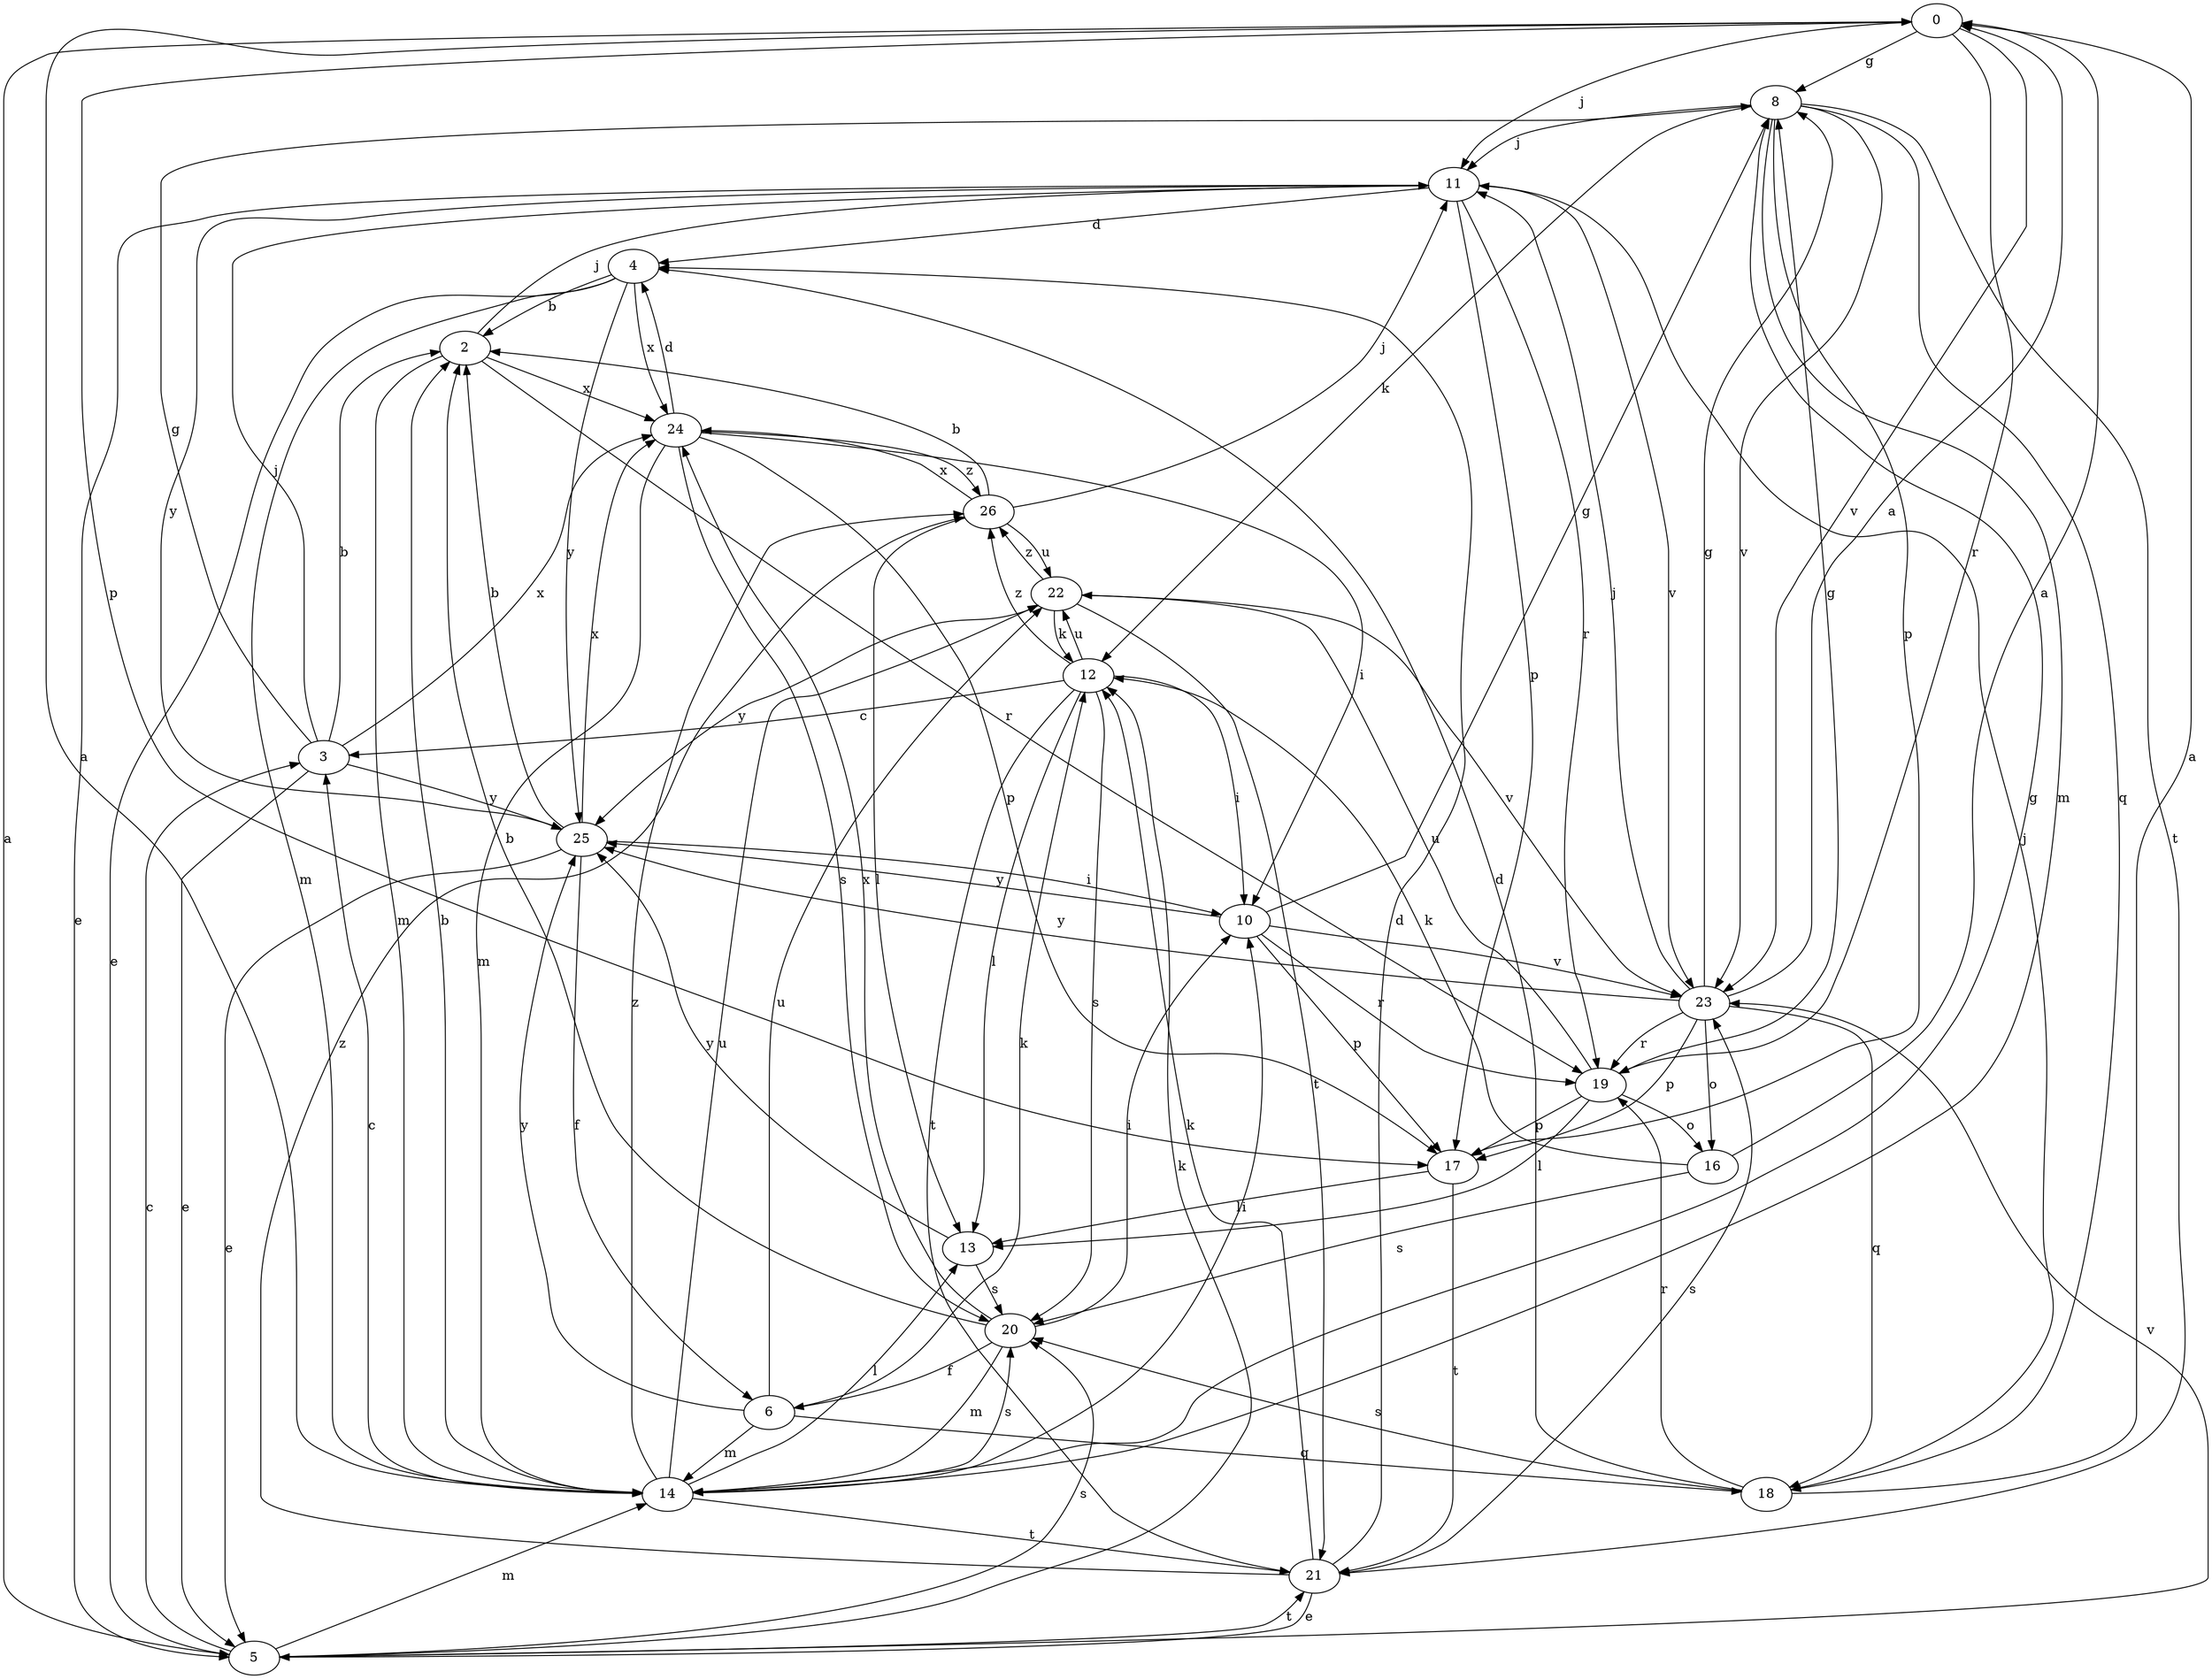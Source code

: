 strict digraph  {
0;
2;
3;
4;
5;
6;
8;
10;
11;
12;
13;
14;
16;
17;
18;
19;
20;
21;
22;
23;
24;
25;
26;
0 -> 8  [label=g];
0 -> 11  [label=j];
0 -> 17  [label=p];
0 -> 19  [label=r];
0 -> 23  [label=v];
2 -> 11  [label=j];
2 -> 14  [label=m];
2 -> 19  [label=r];
2 -> 24  [label=x];
3 -> 2  [label=b];
3 -> 5  [label=e];
3 -> 8  [label=g];
3 -> 11  [label=j];
3 -> 24  [label=x];
3 -> 25  [label=y];
4 -> 2  [label=b];
4 -> 5  [label=e];
4 -> 14  [label=m];
4 -> 24  [label=x];
4 -> 25  [label=y];
5 -> 0  [label=a];
5 -> 3  [label=c];
5 -> 12  [label=k];
5 -> 14  [label=m];
5 -> 20  [label=s];
5 -> 21  [label=t];
5 -> 23  [label=v];
6 -> 12  [label=k];
6 -> 14  [label=m];
6 -> 18  [label=q];
6 -> 22  [label=u];
6 -> 25  [label=y];
8 -> 11  [label=j];
8 -> 12  [label=k];
8 -> 14  [label=m];
8 -> 17  [label=p];
8 -> 18  [label=q];
8 -> 21  [label=t];
8 -> 23  [label=v];
10 -> 8  [label=g];
10 -> 17  [label=p];
10 -> 19  [label=r];
10 -> 23  [label=v];
10 -> 25  [label=y];
11 -> 4  [label=d];
11 -> 5  [label=e];
11 -> 17  [label=p];
11 -> 19  [label=r];
11 -> 23  [label=v];
11 -> 25  [label=y];
12 -> 3  [label=c];
12 -> 10  [label=i];
12 -> 13  [label=l];
12 -> 20  [label=s];
12 -> 21  [label=t];
12 -> 22  [label=u];
12 -> 26  [label=z];
13 -> 20  [label=s];
13 -> 25  [label=y];
14 -> 0  [label=a];
14 -> 2  [label=b];
14 -> 3  [label=c];
14 -> 8  [label=g];
14 -> 10  [label=i];
14 -> 13  [label=l];
14 -> 20  [label=s];
14 -> 21  [label=t];
14 -> 22  [label=u];
14 -> 26  [label=z];
16 -> 0  [label=a];
16 -> 12  [label=k];
16 -> 20  [label=s];
17 -> 13  [label=l];
17 -> 21  [label=t];
18 -> 0  [label=a];
18 -> 4  [label=d];
18 -> 11  [label=j];
18 -> 19  [label=r];
18 -> 20  [label=s];
19 -> 8  [label=g];
19 -> 13  [label=l];
19 -> 16  [label=o];
19 -> 17  [label=p];
19 -> 22  [label=u];
20 -> 2  [label=b];
20 -> 6  [label=f];
20 -> 10  [label=i];
20 -> 14  [label=m];
20 -> 24  [label=x];
21 -> 4  [label=d];
21 -> 5  [label=e];
21 -> 12  [label=k];
21 -> 26  [label=z];
21 -> 23  [label=s];
22 -> 12  [label=k];
22 -> 21  [label=t];
22 -> 23  [label=v];
22 -> 25  [label=y];
22 -> 26  [label=z];
23 -> 0  [label=a];
23 -> 8  [label=g];
23 -> 11  [label=j];
23 -> 16  [label=o];
23 -> 17  [label=p];
23 -> 18  [label=q];
23 -> 19  [label=r];
23 -> 25  [label=y];
24 -> 4  [label=d];
24 -> 10  [label=i];
24 -> 14  [label=m];
24 -> 17  [label=p];
24 -> 20  [label=s];
24 -> 26  [label=z];
25 -> 2  [label=b];
25 -> 5  [label=e];
25 -> 6  [label=f];
25 -> 10  [label=i];
25 -> 24  [label=x];
26 -> 2  [label=b];
26 -> 11  [label=j];
26 -> 13  [label=l];
26 -> 22  [label=u];
26 -> 24  [label=x];
}
